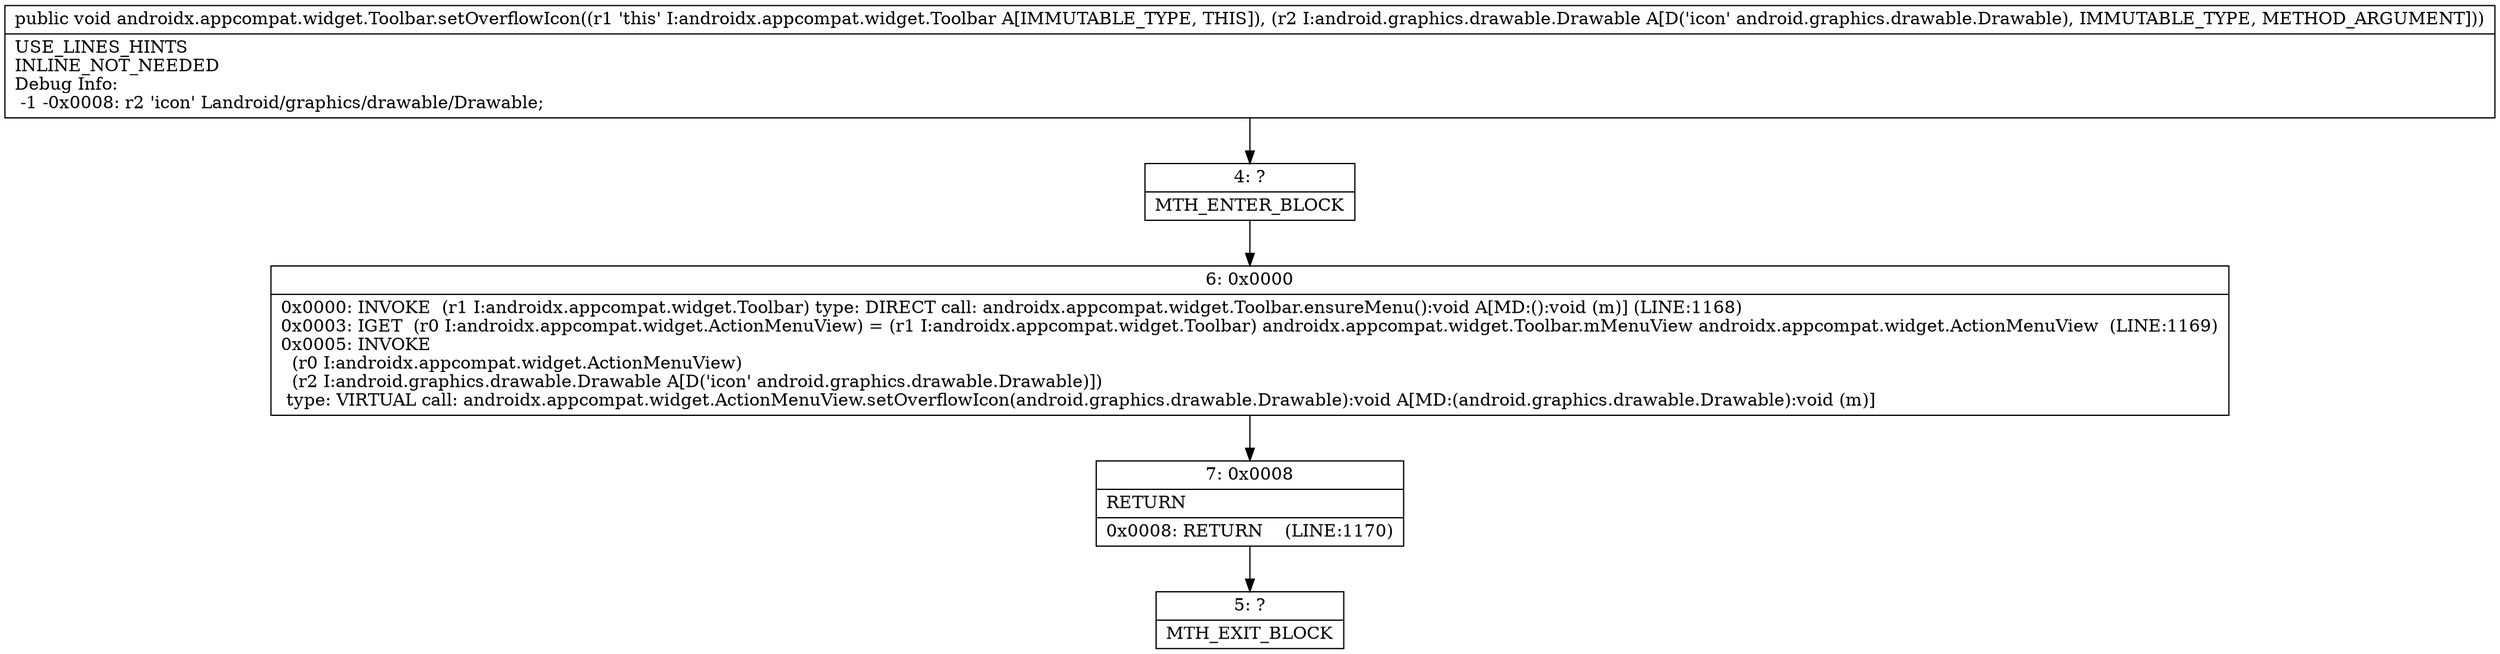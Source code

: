 digraph "CFG forandroidx.appcompat.widget.Toolbar.setOverflowIcon(Landroid\/graphics\/drawable\/Drawable;)V" {
Node_4 [shape=record,label="{4\:\ ?|MTH_ENTER_BLOCK\l}"];
Node_6 [shape=record,label="{6\:\ 0x0000|0x0000: INVOKE  (r1 I:androidx.appcompat.widget.Toolbar) type: DIRECT call: androidx.appcompat.widget.Toolbar.ensureMenu():void A[MD:():void (m)] (LINE:1168)\l0x0003: IGET  (r0 I:androidx.appcompat.widget.ActionMenuView) = (r1 I:androidx.appcompat.widget.Toolbar) androidx.appcompat.widget.Toolbar.mMenuView androidx.appcompat.widget.ActionMenuView  (LINE:1169)\l0x0005: INVOKE  \l  (r0 I:androidx.appcompat.widget.ActionMenuView)\l  (r2 I:android.graphics.drawable.Drawable A[D('icon' android.graphics.drawable.Drawable)])\l type: VIRTUAL call: androidx.appcompat.widget.ActionMenuView.setOverflowIcon(android.graphics.drawable.Drawable):void A[MD:(android.graphics.drawable.Drawable):void (m)]\l}"];
Node_7 [shape=record,label="{7\:\ 0x0008|RETURN\l|0x0008: RETURN    (LINE:1170)\l}"];
Node_5 [shape=record,label="{5\:\ ?|MTH_EXIT_BLOCK\l}"];
MethodNode[shape=record,label="{public void androidx.appcompat.widget.Toolbar.setOverflowIcon((r1 'this' I:androidx.appcompat.widget.Toolbar A[IMMUTABLE_TYPE, THIS]), (r2 I:android.graphics.drawable.Drawable A[D('icon' android.graphics.drawable.Drawable), IMMUTABLE_TYPE, METHOD_ARGUMENT]))  | USE_LINES_HINTS\lINLINE_NOT_NEEDED\lDebug Info:\l  \-1 \-0x0008: r2 'icon' Landroid\/graphics\/drawable\/Drawable;\l}"];
MethodNode -> Node_4;Node_4 -> Node_6;
Node_6 -> Node_7;
Node_7 -> Node_5;
}

